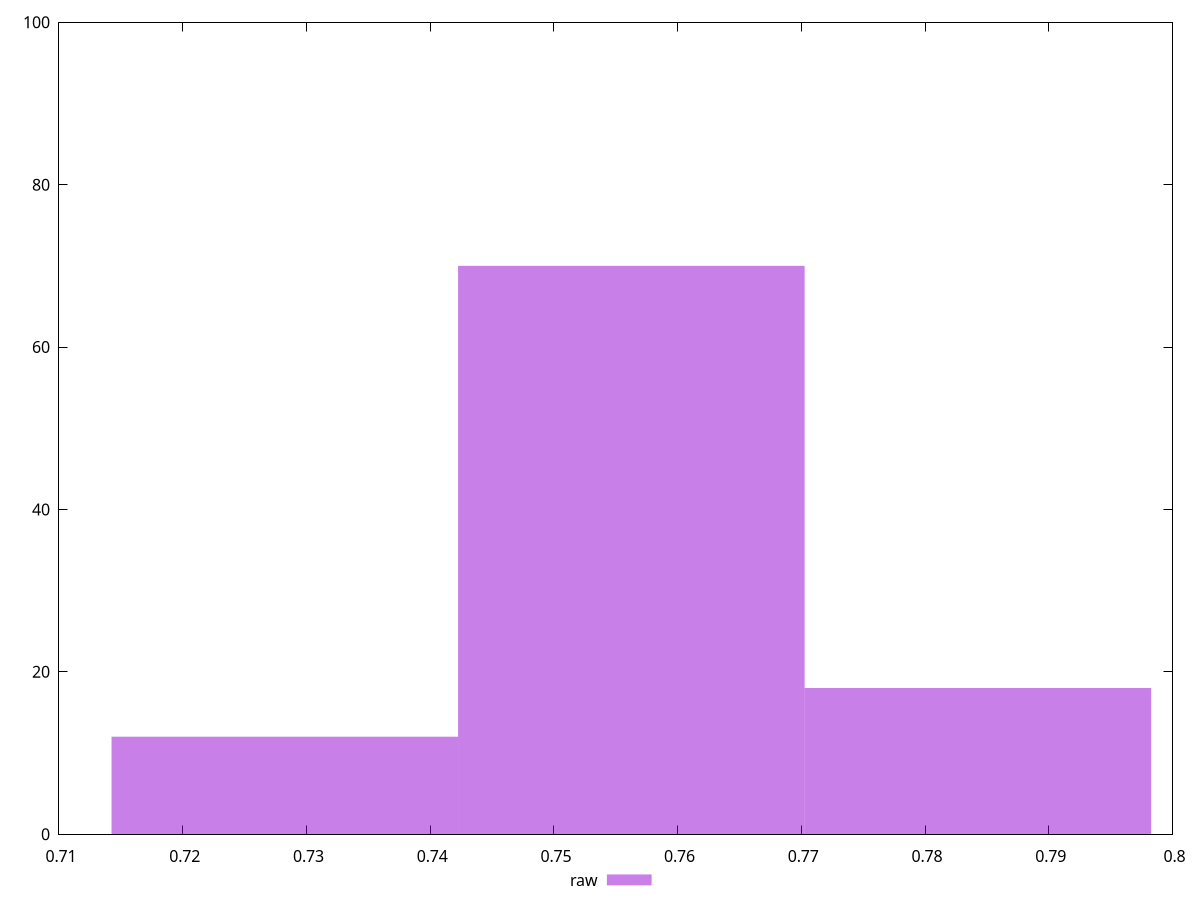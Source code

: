 reset
set terminal svg size 640, 490 enhanced background rgb 'white'
set output "reprap/meta/score/samples/pages+cached+noexternal+nofonts/raw/histogram.svg"

$raw <<EOF
0.7562610738206275 70
0.7842707432213913 18
0.7282514044198635 12
EOF

set key outside below
set boxwidth 0.02800966940076398
set yrange [0:100]
set style fill transparent solid 0.5 noborder

plot \
  $raw title "raw" with boxes, \


reset